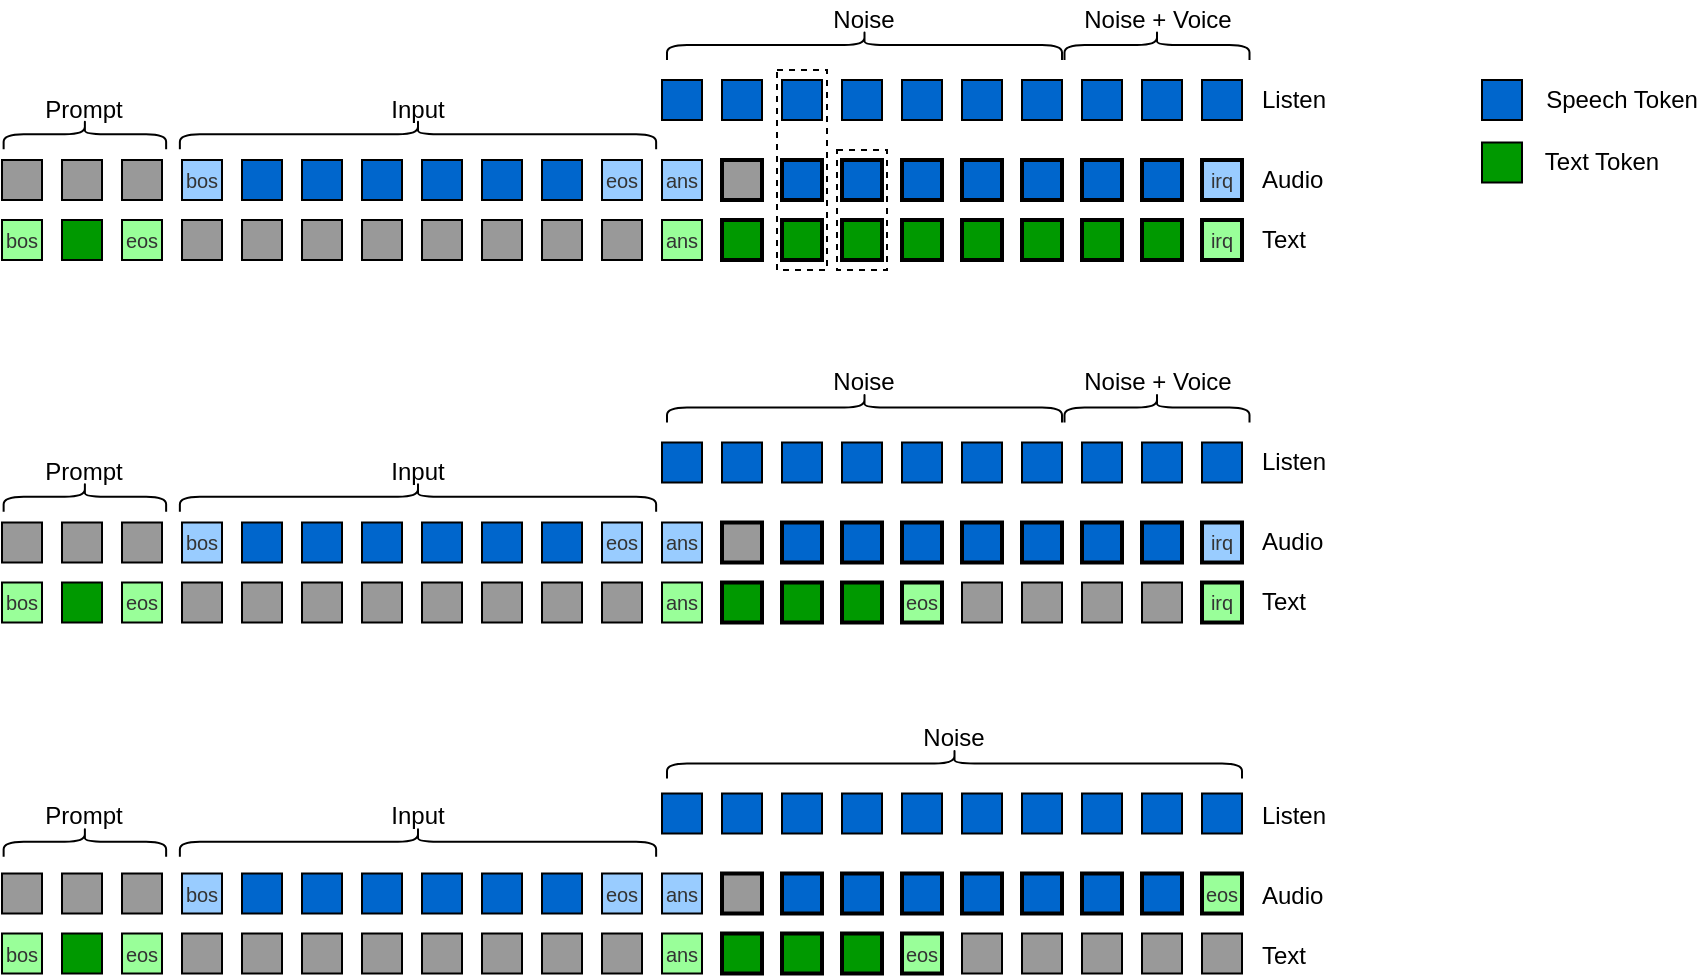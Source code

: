 <mxfile version="24.8.3">
  <diagram name="第 1 页" id="AQsxx5HiI37YiVtiz3A8">
    <mxGraphModel dx="1397" dy="763" grid="1" gridSize="10" guides="1" tooltips="1" connect="1" arrows="1" fold="1" page="1" pageScale="1" pageWidth="1000" pageHeight="1000" math="0" shadow="0">
      <root>
        <mxCell id="0" />
        <mxCell id="1" parent="0" />
        <mxCell id="IoLVsn3SAEE5KKtA4W2n-57" value="bos" style="rounded=0;whiteSpace=wrap;html=1;fillColor=#99CCFF;strokeColor=default;fontColor=#333333;fontSize=10;" vertex="1" parent="1">
          <mxGeometry x="120" y="170" width="20" height="20" as="geometry" />
        </mxCell>
        <mxCell id="IoLVsn3SAEE5KKtA4W2n-58" value="" style="rounded=0;whiteSpace=wrap;html=1;fillColor=#999999;strokeColor=default;fontColor=#333333;fontSize=10;" vertex="1" parent="1">
          <mxGeometry x="120" y="200" width="20" height="20" as="geometry" />
        </mxCell>
        <mxCell id="IoLVsn3SAEE5KKtA4W2n-59" value="" style="rounded=0;whiteSpace=wrap;html=1;fillColor=#999999;strokeColor=default;fontColor=#333333;fontSize=10;" vertex="1" parent="1">
          <mxGeometry x="150" y="200" width="20" height="20" as="geometry" />
        </mxCell>
        <mxCell id="IoLVsn3SAEE5KKtA4W2n-60" value="" style="rounded=0;whiteSpace=wrap;html=1;fillColor=#0066CC;strokeColor=default;fontColor=#333333;fontSize=10;" vertex="1" parent="1">
          <mxGeometry x="150" y="170" width="20" height="20" as="geometry" />
        </mxCell>
        <mxCell id="IoLVsn3SAEE5KKtA4W2n-61" value="" style="rounded=0;whiteSpace=wrap;html=1;fillColor=#0066CC;strokeColor=default;fontColor=#333333;fontSize=10;" vertex="1" parent="1">
          <mxGeometry x="180" y="170" width="20" height="20" as="geometry" />
        </mxCell>
        <mxCell id="IoLVsn3SAEE5KKtA4W2n-62" value="" style="rounded=0;whiteSpace=wrap;html=1;fillColor=#999999;strokeColor=default;fontColor=#333333;fontSize=10;" vertex="1" parent="1">
          <mxGeometry x="180" y="200" width="20" height="20" as="geometry" />
        </mxCell>
        <mxCell id="IoLVsn3SAEE5KKtA4W2n-63" value="" style="rounded=0;whiteSpace=wrap;html=1;fillColor=#999999;strokeColor=default;fontColor=#333333;fontSize=10;" vertex="1" parent="1">
          <mxGeometry x="210" y="200" width="20" height="20" as="geometry" />
        </mxCell>
        <mxCell id="IoLVsn3SAEE5KKtA4W2n-64" value="" style="rounded=0;whiteSpace=wrap;html=1;fillColor=#0066CC;strokeColor=default;fontColor=#333333;fontSize=10;" vertex="1" parent="1">
          <mxGeometry x="210" y="170" width="20" height="20" as="geometry" />
        </mxCell>
        <mxCell id="IoLVsn3SAEE5KKtA4W2n-65" value="" style="rounded=0;whiteSpace=wrap;html=1;fillColor=#0066CC;strokeColor=default;fontColor=#333333;fontSize=10;" vertex="1" parent="1">
          <mxGeometry x="240" y="170" width="20" height="20" as="geometry" />
        </mxCell>
        <mxCell id="IoLVsn3SAEE5KKtA4W2n-66" value="" style="rounded=0;whiteSpace=wrap;html=1;fillColor=#999999;strokeColor=default;fontColor=#333333;fontSize=10;" vertex="1" parent="1">
          <mxGeometry x="240" y="200" width="20" height="20" as="geometry" />
        </mxCell>
        <mxCell id="IoLVsn3SAEE5KKtA4W2n-67" value="" style="rounded=0;whiteSpace=wrap;html=1;fillColor=#999999;strokeColor=default;fontColor=#333333;fontSize=10;" vertex="1" parent="1">
          <mxGeometry x="270" y="200" width="20" height="20" as="geometry" />
        </mxCell>
        <mxCell id="IoLVsn3SAEE5KKtA4W2n-68" value="" style="rounded=0;whiteSpace=wrap;html=1;fillColor=#0066CC;strokeColor=default;fontColor=#333333;fontSize=10;" vertex="1" parent="1">
          <mxGeometry x="270" y="170" width="20" height="20" as="geometry" />
        </mxCell>
        <mxCell id="IoLVsn3SAEE5KKtA4W2n-69" value="" style="rounded=0;whiteSpace=wrap;html=1;fillColor=#0066CC;strokeColor=default;fontColor=#333333;fontSize=10;" vertex="1" parent="1">
          <mxGeometry x="300" y="170" width="20" height="20" as="geometry" />
        </mxCell>
        <mxCell id="IoLVsn3SAEE5KKtA4W2n-70" value="" style="rounded=0;whiteSpace=wrap;html=1;fillColor=#999999;strokeColor=default;fontColor=#333333;fontSize=10;" vertex="1" parent="1">
          <mxGeometry x="300" y="200" width="20" height="20" as="geometry" />
        </mxCell>
        <mxCell id="IoLVsn3SAEE5KKtA4W2n-71" value="" style="rounded=0;whiteSpace=wrap;html=1;fillColor=#999999;strokeColor=default;fontColor=#333333;fontSize=10;" vertex="1" parent="1">
          <mxGeometry x="330" y="200" width="20" height="20" as="geometry" />
        </mxCell>
        <mxCell id="IoLVsn3SAEE5KKtA4W2n-72" value="eos" style="rounded=0;whiteSpace=wrap;html=1;fillColor=#99CCFF;strokeColor=default;fontColor=#333333;fontSize=10;align=center;verticalAlign=middle;fontFamily=Helvetica;" vertex="1" parent="1">
          <mxGeometry x="330" y="170" width="20" height="20" as="geometry" />
        </mxCell>
        <mxCell id="IoLVsn3SAEE5KKtA4W2n-73" value="ans" style="rounded=0;whiteSpace=wrap;html=1;fillColor=#99CCFF;strokeColor=default;fontColor=#333333;fontSize=10;align=center;verticalAlign=middle;fontFamily=Helvetica;" vertex="1" parent="1">
          <mxGeometry x="360" y="170" width="20" height="20" as="geometry" />
        </mxCell>
        <mxCell id="IoLVsn3SAEE5KKtA4W2n-74" value="ans" style="rounded=0;whiteSpace=wrap;html=1;fillColor=#99FF99;strokeColor=default;fontColor=#333333;fontSize=10;" vertex="1" parent="1">
          <mxGeometry x="360" y="200" width="20" height="20" as="geometry" />
        </mxCell>
        <mxCell id="IoLVsn3SAEE5KKtA4W2n-75" value="" style="rounded=0;whiteSpace=wrap;html=1;fillColor=#009900;strokeColor=default;fontColor=#333333;fontSize=10;strokeWidth=2;" vertex="1" parent="1">
          <mxGeometry x="390" y="200" width="20" height="20" as="geometry" />
        </mxCell>
        <mxCell id="IoLVsn3SAEE5KKtA4W2n-76" value="" style="rounded=0;whiteSpace=wrap;html=1;fillColor=#999999;strokeColor=default;fontColor=#333333;fontSize=10;strokeWidth=2;" vertex="1" parent="1">
          <mxGeometry x="390" y="170" width="20" height="20" as="geometry" />
        </mxCell>
        <mxCell id="IoLVsn3SAEE5KKtA4W2n-85" value="" style="rounded=0;whiteSpace=wrap;html=1;fillColor=#0066CC;strokeColor=default;fontColor=#333333;fontSize=10;strokeWidth=2;" vertex="1" parent="1">
          <mxGeometry x="540" y="170" width="20" height="20" as="geometry" />
        </mxCell>
        <mxCell id="IoLVsn3SAEE5KKtA4W2n-86" value="" style="rounded=0;whiteSpace=wrap;html=1;fillColor=#009900;strokeColor=default;fontColor=#333333;fontSize=10;strokeWidth=2;" vertex="1" parent="1">
          <mxGeometry x="540" y="200" width="20" height="20" as="geometry" />
        </mxCell>
        <mxCell id="IoLVsn3SAEE5KKtA4W2n-87" value="" style="rounded=0;whiteSpace=wrap;html=1;fillColor=#009900;strokeColor=default;fontColor=#333333;fontSize=10;strokeWidth=2;" vertex="1" parent="1">
          <mxGeometry x="570" y="200" width="20" height="20" as="geometry" />
        </mxCell>
        <mxCell id="IoLVsn3SAEE5KKtA4W2n-88" value="" style="rounded=0;whiteSpace=wrap;html=1;fillColor=#0066CC;strokeColor=default;fontColor=#333333;fontSize=10;strokeWidth=2;" vertex="1" parent="1">
          <mxGeometry x="570" y="170" width="20" height="20" as="geometry" />
        </mxCell>
        <mxCell id="IoLVsn3SAEE5KKtA4W2n-89" value="" style="rounded=0;whiteSpace=wrap;html=1;fillColor=#0066CC;strokeColor=default;fontColor=#333333;fontSize=10;strokeWidth=2;" vertex="1" parent="1">
          <mxGeometry x="600" y="170" width="20" height="20" as="geometry" />
        </mxCell>
        <mxCell id="IoLVsn3SAEE5KKtA4W2n-110" value="" style="rounded=0;whiteSpace=wrap;html=1;fillColor=#009900;strokeColor=default;fontColor=#333333;fontSize=10;strokeWidth=2;" vertex="1" parent="1">
          <mxGeometry x="600" y="200" width="20" height="20" as="geometry" />
        </mxCell>
        <mxCell id="IoLVsn3SAEE5KKtA4W2n-111" value="irq" style="rounded=0;whiteSpace=wrap;html=1;fillColor=#99FF99;strokeColor=default;fontColor=#333333;fontSize=10;strokeWidth=2;" vertex="1" parent="1">
          <mxGeometry x="630" y="200" width="20" height="20" as="geometry" />
        </mxCell>
        <mxCell id="IoLVsn3SAEE5KKtA4W2n-113" value="" style="rounded=0;whiteSpace=wrap;html=1;fillColor=#0066CC;strokeColor=default;fontColor=#333333;fontSize=10;" vertex="1" parent="1">
          <mxGeometry x="390" y="130" width="20" height="20" as="geometry" />
        </mxCell>
        <mxCell id="IoLVsn3SAEE5KKtA4W2n-118" value="" style="rounded=0;whiteSpace=wrap;html=1;fillColor=#0066CC;strokeColor=default;fontColor=#333333;fontSize=10;" vertex="1" parent="1">
          <mxGeometry x="540" y="130" width="20" height="20" as="geometry" />
        </mxCell>
        <mxCell id="IoLVsn3SAEE5KKtA4W2n-119" value="" style="rounded=0;whiteSpace=wrap;html=1;fillColor=#0066CC;strokeColor=default;fontColor=#333333;fontSize=10;" vertex="1" parent="1">
          <mxGeometry x="570" y="130" width="20" height="20" as="geometry" />
        </mxCell>
        <mxCell id="IoLVsn3SAEE5KKtA4W2n-120" value="" style="rounded=0;whiteSpace=wrap;html=1;fillColor=#0066CC;strokeColor=default;fontColor=#333333;fontSize=10;" vertex="1" parent="1">
          <mxGeometry x="600" y="130" width="20" height="20" as="geometry" />
        </mxCell>
        <mxCell id="IoLVsn3SAEE5KKtA4W2n-121" value="" style="rounded=0;whiteSpace=wrap;html=1;fillColor=#0066CC;strokeColor=default;fontColor=#333333;fontSize=10;" vertex="1" parent="1">
          <mxGeometry x="630" y="130" width="20" height="20" as="geometry" />
        </mxCell>
        <mxCell id="IoLVsn3SAEE5KKtA4W2n-127" value="" style="shape=curlyBracket;whiteSpace=wrap;html=1;rounded=1;flipH=1;labelPosition=right;verticalLabelPosition=middle;align=left;verticalAlign=middle;rotation=-90;" vertex="1" parent="1">
          <mxGeometry x="453.75" y="13.75" width="15" height="197.5" as="geometry" />
        </mxCell>
        <mxCell id="IoLVsn3SAEE5KKtA4W2n-129" value="Noise" style="text;html=1;align=center;verticalAlign=middle;whiteSpace=wrap;rounded=0;" vertex="1" parent="1">
          <mxGeometry x="431.25" y="90" width="60" height="20" as="geometry" />
        </mxCell>
        <mxCell id="IoLVsn3SAEE5KKtA4W2n-130" value="" style="shape=curlyBracket;whiteSpace=wrap;html=1;rounded=1;flipH=1;labelPosition=right;verticalLabelPosition=middle;align=left;verticalAlign=middle;rotation=-90;" vertex="1" parent="1">
          <mxGeometry x="600" y="66.25" width="15" height="92.5" as="geometry" />
        </mxCell>
        <mxCell id="IoLVsn3SAEE5KKtA4W2n-131" value="Noise + Voice" style="text;html=1;align=center;verticalAlign=middle;whiteSpace=wrap;rounded=0;" vertex="1" parent="1">
          <mxGeometry x="557.5" y="90" width="100" height="20" as="geometry" />
        </mxCell>
        <mxCell id="IoLVsn3SAEE5KKtA4W2n-132" value="irq" style="rounded=0;whiteSpace=wrap;html=1;fillColor=#99CCFF;strokeColor=default;fontColor=#333333;fontSize=10;align=center;verticalAlign=middle;fontFamily=Helvetica;strokeWidth=2;" vertex="1" parent="1">
          <mxGeometry x="630" y="170" width="20" height="20" as="geometry" />
        </mxCell>
        <mxCell id="IoLVsn3SAEE5KKtA4W2n-133" value="bos" style="rounded=0;whiteSpace=wrap;html=1;fillColor=#99CCFF;strokeColor=default;fontColor=#333333;fontSize=10;align=center;verticalAlign=middle;fontFamily=Helvetica;" vertex="1" parent="1">
          <mxGeometry x="120" y="526.75" width="20" height="20" as="geometry" />
        </mxCell>
        <mxCell id="IoLVsn3SAEE5KKtA4W2n-134" value="" style="rounded=0;whiteSpace=wrap;html=1;fillColor=#999999;strokeColor=default;fontColor=#333333;fontSize=10;" vertex="1" parent="1">
          <mxGeometry x="120" y="556.75" width="20" height="20" as="geometry" />
        </mxCell>
        <mxCell id="IoLVsn3SAEE5KKtA4W2n-135" value="" style="rounded=0;whiteSpace=wrap;html=1;fillColor=#999999;strokeColor=default;fontColor=#333333;fontSize=10;" vertex="1" parent="1">
          <mxGeometry x="150" y="556.75" width="20" height="20" as="geometry" />
        </mxCell>
        <mxCell id="IoLVsn3SAEE5KKtA4W2n-136" value="" style="rounded=0;whiteSpace=wrap;html=1;fillColor=#0066CC;strokeColor=default;fontColor=#333333;fontSize=10;" vertex="1" parent="1">
          <mxGeometry x="150" y="526.75" width="20" height="20" as="geometry" />
        </mxCell>
        <mxCell id="IoLVsn3SAEE5KKtA4W2n-137" value="" style="rounded=0;whiteSpace=wrap;html=1;fillColor=#0066CC;strokeColor=default;fontColor=#333333;fontSize=10;" vertex="1" parent="1">
          <mxGeometry x="180" y="526.75" width="20" height="20" as="geometry" />
        </mxCell>
        <mxCell id="IoLVsn3SAEE5KKtA4W2n-138" value="" style="rounded=0;whiteSpace=wrap;html=1;fillColor=#999999;strokeColor=default;fontColor=#333333;fontSize=10;" vertex="1" parent="1">
          <mxGeometry x="180" y="556.75" width="20" height="20" as="geometry" />
        </mxCell>
        <mxCell id="IoLVsn3SAEE5KKtA4W2n-139" value="" style="rounded=0;whiteSpace=wrap;html=1;fillColor=#999999;strokeColor=default;fontColor=#333333;fontSize=10;" vertex="1" parent="1">
          <mxGeometry x="210" y="556.75" width="20" height="20" as="geometry" />
        </mxCell>
        <mxCell id="IoLVsn3SAEE5KKtA4W2n-140" value="" style="rounded=0;whiteSpace=wrap;html=1;fillColor=#0066CC;strokeColor=default;fontColor=#333333;fontSize=10;" vertex="1" parent="1">
          <mxGeometry x="210" y="526.75" width="20" height="20" as="geometry" />
        </mxCell>
        <mxCell id="IoLVsn3SAEE5KKtA4W2n-141" value="" style="rounded=0;whiteSpace=wrap;html=1;fillColor=#0066CC;strokeColor=default;fontColor=#333333;fontSize=10;" vertex="1" parent="1">
          <mxGeometry x="240" y="526.75" width="20" height="20" as="geometry" />
        </mxCell>
        <mxCell id="IoLVsn3SAEE5KKtA4W2n-142" value="" style="rounded=0;whiteSpace=wrap;html=1;fillColor=#999999;strokeColor=default;fontColor=#333333;fontSize=10;" vertex="1" parent="1">
          <mxGeometry x="240" y="556.75" width="20" height="20" as="geometry" />
        </mxCell>
        <mxCell id="IoLVsn3SAEE5KKtA4W2n-143" value="" style="rounded=0;whiteSpace=wrap;html=1;fillColor=#999999;strokeColor=default;fontColor=#333333;fontSize=10;" vertex="1" parent="1">
          <mxGeometry x="270" y="556.75" width="20" height="20" as="geometry" />
        </mxCell>
        <mxCell id="IoLVsn3SAEE5KKtA4W2n-144" value="" style="rounded=0;whiteSpace=wrap;html=1;fillColor=#0066CC;strokeColor=default;fontColor=#333333;fontSize=10;" vertex="1" parent="1">
          <mxGeometry x="270" y="526.75" width="20" height="20" as="geometry" />
        </mxCell>
        <mxCell id="IoLVsn3SAEE5KKtA4W2n-145" value="" style="rounded=0;whiteSpace=wrap;html=1;fillColor=#0066CC;strokeColor=default;fontColor=#333333;fontSize=10;" vertex="1" parent="1">
          <mxGeometry x="300" y="526.75" width="20" height="20" as="geometry" />
        </mxCell>
        <mxCell id="IoLVsn3SAEE5KKtA4W2n-146" value="" style="rounded=0;whiteSpace=wrap;html=1;fillColor=#999999;strokeColor=default;fontColor=#333333;fontSize=10;" vertex="1" parent="1">
          <mxGeometry x="300" y="556.75" width="20" height="20" as="geometry" />
        </mxCell>
        <mxCell id="IoLVsn3SAEE5KKtA4W2n-147" value="" style="rounded=0;whiteSpace=wrap;html=1;fillColor=#999999;strokeColor=default;fontColor=#333333;fontSize=10;" vertex="1" parent="1">
          <mxGeometry x="330" y="556.75" width="20" height="20" as="geometry" />
        </mxCell>
        <mxCell id="IoLVsn3SAEE5KKtA4W2n-148" value="eos" style="rounded=0;whiteSpace=wrap;html=1;fillColor=#99CCFF;strokeColor=default;fontColor=#333333;fontSize=10;align=center;verticalAlign=middle;fontFamily=Helvetica;" vertex="1" parent="1">
          <mxGeometry x="330" y="526.75" width="20" height="20" as="geometry" />
        </mxCell>
        <mxCell id="IoLVsn3SAEE5KKtA4W2n-149" value="ans" style="rounded=0;whiteSpace=wrap;html=1;fillColor=#99CCFF;strokeColor=default;fontColor=#333333;fontSize=10;align=center;verticalAlign=middle;fontFamily=Helvetica;" vertex="1" parent="1">
          <mxGeometry x="360" y="526.75" width="20" height="20" as="geometry" />
        </mxCell>
        <mxCell id="IoLVsn3SAEE5KKtA4W2n-150" value="ans" style="rounded=0;whiteSpace=wrap;html=1;fillColor=#99FF99;strokeColor=default;fontColor=#333333;fontSize=10;" vertex="1" parent="1">
          <mxGeometry x="360" y="556.75" width="20" height="20" as="geometry" />
        </mxCell>
        <mxCell id="IoLVsn3SAEE5KKtA4W2n-151" value="" style="rounded=0;whiteSpace=wrap;html=1;fillColor=#009900;strokeColor=default;fontColor=#333333;fontSize=10;strokeWidth=2;" vertex="1" parent="1">
          <mxGeometry x="390" y="556.75" width="20" height="20" as="geometry" />
        </mxCell>
        <mxCell id="IoLVsn3SAEE5KKtA4W2n-152" value="" style="rounded=0;whiteSpace=wrap;html=1;fillColor=#999999;strokeColor=default;fontColor=#333333;fontSize=10;strokeWidth=2;" vertex="1" parent="1">
          <mxGeometry x="390" y="526.75" width="20" height="20" as="geometry" />
        </mxCell>
        <mxCell id="IoLVsn3SAEE5KKtA4W2n-153" value="" style="rounded=0;whiteSpace=wrap;html=1;fillColor=#0066CC;strokeColor=default;fontColor=#333333;fontSize=10;strokeWidth=2;" vertex="1" parent="1">
          <mxGeometry x="420" y="526.75" width="20" height="20" as="geometry" />
        </mxCell>
        <mxCell id="IoLVsn3SAEE5KKtA4W2n-154" value="" style="rounded=0;whiteSpace=wrap;html=1;fillColor=#009900;strokeColor=default;fontColor=#333333;fontSize=10;strokeWidth=2;" vertex="1" parent="1">
          <mxGeometry x="420" y="556.75" width="20" height="20" as="geometry" />
        </mxCell>
        <mxCell id="IoLVsn3SAEE5KKtA4W2n-155" value="" style="rounded=0;whiteSpace=wrap;html=1;fillColor=#009900;strokeColor=default;fontColor=#333333;fontSize=10;strokeWidth=2;" vertex="1" parent="1">
          <mxGeometry x="450" y="556.75" width="20" height="20" as="geometry" />
        </mxCell>
        <mxCell id="IoLVsn3SAEE5KKtA4W2n-156" value="" style="rounded=0;whiteSpace=wrap;html=1;fillColor=#0066CC;strokeColor=default;fontColor=#333333;fontSize=10;strokeWidth=2;" vertex="1" parent="1">
          <mxGeometry x="450" y="526.75" width="20" height="20" as="geometry" />
        </mxCell>
        <mxCell id="IoLVsn3SAEE5KKtA4W2n-157" value="" style="rounded=0;whiteSpace=wrap;html=1;fillColor=#0066CC;strokeColor=default;fontColor=#333333;fontSize=10;strokeWidth=2;" vertex="1" parent="1">
          <mxGeometry x="480" y="526.75" width="20" height="20" as="geometry" />
        </mxCell>
        <mxCell id="IoLVsn3SAEE5KKtA4W2n-159" value="" style="rounded=0;whiteSpace=wrap;html=1;fillColor=#999999;strokeColor=default;fontColor=#333333;fontSize=10;align=center;verticalAlign=middle;fontFamily=Helvetica;" vertex="1" parent="1">
          <mxGeometry x="510" y="556.75" width="20" height="20" as="geometry" />
        </mxCell>
        <mxCell id="IoLVsn3SAEE5KKtA4W2n-160" value="" style="rounded=0;whiteSpace=wrap;html=1;fillColor=#0066CC;strokeColor=default;fontColor=#333333;fontSize=10;strokeWidth=2;" vertex="1" parent="1">
          <mxGeometry x="510" y="526.75" width="20" height="20" as="geometry" />
        </mxCell>
        <mxCell id="IoLVsn3SAEE5KKtA4W2n-161" value="" style="rounded=0;whiteSpace=wrap;html=1;fillColor=#0066CC;strokeColor=default;fontColor=#333333;fontSize=10;strokeWidth=2;" vertex="1" parent="1">
          <mxGeometry x="540" y="526.75" width="20" height="20" as="geometry" />
        </mxCell>
        <mxCell id="IoLVsn3SAEE5KKtA4W2n-162" value="" style="rounded=0;whiteSpace=wrap;html=1;fillColor=#999999;strokeColor=default;fontColor=#333333;fontSize=10;align=center;verticalAlign=middle;fontFamily=Helvetica;" vertex="1" parent="1">
          <mxGeometry x="540" y="556.75" width="20" height="20" as="geometry" />
        </mxCell>
        <mxCell id="IoLVsn3SAEE5KKtA4W2n-163" value="" style="rounded=0;whiteSpace=wrap;html=1;fillColor=#999999;strokeColor=default;fontColor=#333333;fontSize=10;align=center;verticalAlign=middle;fontFamily=Helvetica;" vertex="1" parent="1">
          <mxGeometry x="570" y="556.75" width="20" height="20" as="geometry" />
        </mxCell>
        <mxCell id="IoLVsn3SAEE5KKtA4W2n-164" value="" style="rounded=0;whiteSpace=wrap;html=1;fillColor=#0066CC;strokeColor=default;fontColor=#333333;fontSize=10;strokeWidth=2;" vertex="1" parent="1">
          <mxGeometry x="570" y="526.75" width="20" height="20" as="geometry" />
        </mxCell>
        <mxCell id="IoLVsn3SAEE5KKtA4W2n-165" value="" style="rounded=0;whiteSpace=wrap;html=1;fillColor=#0066CC;strokeColor=default;fontColor=#333333;fontSize=10;strokeWidth=2;" vertex="1" parent="1">
          <mxGeometry x="600" y="526.75" width="20" height="20" as="geometry" />
        </mxCell>
        <mxCell id="IoLVsn3SAEE5KKtA4W2n-166" value="" style="rounded=0;whiteSpace=wrap;html=1;fillColor=#999999;strokeColor=default;fontColor=#333333;fontSize=10;align=center;verticalAlign=middle;fontFamily=Helvetica;" vertex="1" parent="1">
          <mxGeometry x="600" y="556.75" width="20" height="20" as="geometry" />
        </mxCell>
        <mxCell id="IoLVsn3SAEE5KKtA4W2n-168" value="" style="rounded=0;whiteSpace=wrap;html=1;fillColor=#0066CC;strokeColor=default;fontColor=#333333;fontSize=10;" vertex="1" parent="1">
          <mxGeometry x="390" y="486.75" width="20" height="20" as="geometry" />
        </mxCell>
        <mxCell id="IoLVsn3SAEE5KKtA4W2n-169" value="" style="rounded=0;whiteSpace=wrap;html=1;fillColor=#0066CC;strokeColor=default;fontColor=#333333;fontSize=10;" vertex="1" parent="1">
          <mxGeometry x="420" y="486.75" width="20" height="20" as="geometry" />
        </mxCell>
        <mxCell id="IoLVsn3SAEE5KKtA4W2n-170" value="" style="rounded=0;whiteSpace=wrap;html=1;fillColor=#0066CC;strokeColor=default;fontColor=#333333;fontSize=10;" vertex="1" parent="1">
          <mxGeometry x="450" y="486.75" width="20" height="20" as="geometry" />
        </mxCell>
        <mxCell id="IoLVsn3SAEE5KKtA4W2n-171" value="" style="rounded=0;whiteSpace=wrap;html=1;fillColor=#0066CC;strokeColor=default;fontColor=#333333;fontSize=10;" vertex="1" parent="1">
          <mxGeometry x="480" y="486.75" width="20" height="20" as="geometry" />
        </mxCell>
        <mxCell id="IoLVsn3SAEE5KKtA4W2n-172" value="" style="rounded=0;whiteSpace=wrap;html=1;fillColor=#0066CC;strokeColor=default;fontColor=#333333;fontSize=10;" vertex="1" parent="1">
          <mxGeometry x="510" y="486.75" width="20" height="20" as="geometry" />
        </mxCell>
        <mxCell id="IoLVsn3SAEE5KKtA4W2n-173" value="" style="rounded=0;whiteSpace=wrap;html=1;fillColor=#0066CC;strokeColor=default;fontColor=#333333;fontSize=10;" vertex="1" parent="1">
          <mxGeometry x="540" y="486.75" width="20" height="20" as="geometry" />
        </mxCell>
        <mxCell id="IoLVsn3SAEE5KKtA4W2n-174" value="" style="rounded=0;whiteSpace=wrap;html=1;fillColor=#0066CC;strokeColor=default;fontColor=#333333;fontSize=10;" vertex="1" parent="1">
          <mxGeometry x="570" y="486.75" width="20" height="20" as="geometry" />
        </mxCell>
        <mxCell id="IoLVsn3SAEE5KKtA4W2n-175" value="" style="rounded=0;whiteSpace=wrap;html=1;fillColor=#0066CC;strokeColor=default;fontColor=#333333;fontSize=10;" vertex="1" parent="1">
          <mxGeometry x="600" y="486.75" width="20" height="20" as="geometry" />
        </mxCell>
        <mxCell id="IoLVsn3SAEE5KKtA4W2n-176" value="" style="rounded=0;whiteSpace=wrap;html=1;fillColor=#0066CC;strokeColor=default;fontColor=#333333;fontSize=10;" vertex="1" parent="1">
          <mxGeometry x="630" y="486.75" width="20" height="20" as="geometry" />
        </mxCell>
        <mxCell id="IoLVsn3SAEE5KKtA4W2n-177" value="" style="shape=curlyBracket;whiteSpace=wrap;html=1;rounded=1;flipH=1;labelPosition=right;verticalLabelPosition=middle;align=left;verticalAlign=middle;rotation=-90;" vertex="1" parent="1">
          <mxGeometry x="498.75" y="328" width="15" height="287.5" as="geometry" />
        </mxCell>
        <mxCell id="IoLVsn3SAEE5KKtA4W2n-178" value="Noise" style="text;html=1;align=center;verticalAlign=middle;whiteSpace=wrap;rounded=0;" vertex="1" parent="1">
          <mxGeometry x="476.25" y="449.25" width="60" height="20" as="geometry" />
        </mxCell>
        <mxCell id="IoLVsn3SAEE5KKtA4W2n-183" value="" style="rounded=0;whiteSpace=wrap;html=1;fillColor=#999999;strokeColor=default;fontColor=#333333;fontSize=10;align=center;verticalAlign=middle;fontFamily=Helvetica;" vertex="1" parent="1">
          <mxGeometry x="630" y="556.75" width="20" height="20" as="geometry" />
        </mxCell>
        <mxCell id="IoLVsn3SAEE5KKtA4W2n-184" value="eos" style="rounded=0;whiteSpace=wrap;html=1;fillColor=#99FF99;strokeColor=default;fontColor=#333333;fontSize=10;align=center;verticalAlign=middle;fontFamily=Helvetica;strokeWidth=2;" vertex="1" parent="1">
          <mxGeometry x="630" y="526.75" width="20" height="20" as="geometry" />
        </mxCell>
        <mxCell id="IoLVsn3SAEE5KKtA4W2n-185" value="" style="rounded=0;whiteSpace=wrap;html=1;fillColor=#0066CC;strokeColor=default;fontColor=#333333;fontSize=10;" vertex="1" parent="1">
          <mxGeometry x="360" y="130" width="20" height="20" as="geometry" />
        </mxCell>
        <mxCell id="IoLVsn3SAEE5KKtA4W2n-186" value="" style="rounded=0;whiteSpace=wrap;html=1;fillColor=#0066CC;strokeColor=default;fontColor=#333333;fontSize=10;" vertex="1" parent="1">
          <mxGeometry x="360" y="486.75" width="20" height="20" as="geometry" />
        </mxCell>
        <mxCell id="IoLVsn3SAEE5KKtA4W2n-196" value="eos" style="rounded=0;whiteSpace=wrap;html=1;fillColor=#99FF99;strokeColor=default;fontColor=#333333;fontSize=10;strokeWidth=2;" vertex="1" parent="1">
          <mxGeometry x="480" y="556.75" width="20" height="20" as="geometry" />
        </mxCell>
        <mxCell id="IoLVsn3SAEE5KKtA4W2n-197" value="" style="rounded=0;whiteSpace=wrap;html=1;fillColor=#009900;strokeColor=default;fontColor=#333333;fontSize=10;" vertex="1" parent="1">
          <mxGeometry x="770" y="161.25" width="20" height="20" as="geometry" />
        </mxCell>
        <mxCell id="IoLVsn3SAEE5KKtA4W2n-198" value="" style="rounded=0;whiteSpace=wrap;html=1;fillColor=#0066CC;strokeColor=default;fontColor=#333333;fontSize=10;" vertex="1" parent="1">
          <mxGeometry x="770" y="130" width="20" height="20" as="geometry" />
        </mxCell>
        <mxCell id="IoLVsn3SAEE5KKtA4W2n-199" value="Text Token" style="text;html=1;align=center;verticalAlign=middle;whiteSpace=wrap;rounded=0;" vertex="1" parent="1">
          <mxGeometry x="800" y="161.25" width="60" height="20" as="geometry" />
        </mxCell>
        <mxCell id="IoLVsn3SAEE5KKtA4W2n-200" value="Speech Token" style="text;html=1;align=center;verticalAlign=middle;whiteSpace=wrap;rounded=0;" vertex="1" parent="1">
          <mxGeometry x="800" y="130" width="80" height="20" as="geometry" />
        </mxCell>
        <mxCell id="IoLVsn3SAEE5KKtA4W2n-201" value="eos" style="rounded=0;whiteSpace=wrap;html=1;fillColor=#99FF99;strokeColor=default;fontColor=#333333;fontSize=10;align=center;verticalAlign=middle;fontFamily=Helvetica;" vertex="1" parent="1">
          <mxGeometry x="90" y="200" width="20" height="20" as="geometry" />
        </mxCell>
        <mxCell id="IoLVsn3SAEE5KKtA4W2n-202" value="" style="rounded=0;whiteSpace=wrap;html=1;fillColor=#009900;strokeColor=default;fontColor=#333333;fontSize=10;" vertex="1" parent="1">
          <mxGeometry x="60" y="200" width="20" height="20" as="geometry" />
        </mxCell>
        <mxCell id="IoLVsn3SAEE5KKtA4W2n-203" value="bos" style="rounded=0;whiteSpace=wrap;html=1;fillColor=#99FF99;strokeColor=default;fontColor=#333333;fontSize=10;align=center;verticalAlign=middle;fontFamily=Helvetica;" vertex="1" parent="1">
          <mxGeometry x="30" y="200" width="20" height="20" as="geometry" />
        </mxCell>
        <mxCell id="IoLVsn3SAEE5KKtA4W2n-204" value="" style="rounded=0;whiteSpace=wrap;html=1;fillColor=#999999;strokeColor=default;fontColor=#333333;fontSize=10;" vertex="1" parent="1">
          <mxGeometry x="30" y="170" width="20" height="20" as="geometry" />
        </mxCell>
        <mxCell id="IoLVsn3SAEE5KKtA4W2n-205" value="" style="rounded=0;whiteSpace=wrap;html=1;fillColor=#999999;strokeColor=default;fontColor=#333333;fontSize=10;" vertex="1" parent="1">
          <mxGeometry x="60" y="170" width="20" height="20" as="geometry" />
        </mxCell>
        <mxCell id="IoLVsn3SAEE5KKtA4W2n-206" value="" style="rounded=0;whiteSpace=wrap;html=1;fillColor=#999999;strokeColor=default;fontColor=#333333;fontSize=10;" vertex="1" parent="1">
          <mxGeometry x="90" y="170" width="20" height="20" as="geometry" />
        </mxCell>
        <mxCell id="IoLVsn3SAEE5KKtA4W2n-207" value="eos" style="rounded=0;whiteSpace=wrap;html=1;fillColor=#99FF99;strokeColor=default;fontColor=#333333;fontSize=10;align=center;verticalAlign=middle;fontFamily=Helvetica;" vertex="1" parent="1">
          <mxGeometry x="90" y="556.75" width="20" height="20" as="geometry" />
        </mxCell>
        <mxCell id="IoLVsn3SAEE5KKtA4W2n-208" value="" style="rounded=0;whiteSpace=wrap;html=1;fillColor=#009900;strokeColor=default;fontColor=#333333;fontSize=10;" vertex="1" parent="1">
          <mxGeometry x="60" y="556.75" width="20" height="20" as="geometry" />
        </mxCell>
        <mxCell id="IoLVsn3SAEE5KKtA4W2n-209" value="bos" style="rounded=0;whiteSpace=wrap;html=1;fillColor=#99FF99;strokeColor=default;fontColor=#333333;fontSize=10;align=center;verticalAlign=middle;fontFamily=Helvetica;" vertex="1" parent="1">
          <mxGeometry x="30" y="556.75" width="20" height="20" as="geometry" />
        </mxCell>
        <mxCell id="IoLVsn3SAEE5KKtA4W2n-210" value="" style="rounded=0;whiteSpace=wrap;html=1;fillColor=#999999;strokeColor=default;fontColor=#333333;fontSize=10;" vertex="1" parent="1">
          <mxGeometry x="30" y="526.75" width="20" height="20" as="geometry" />
        </mxCell>
        <mxCell id="IoLVsn3SAEE5KKtA4W2n-211" value="" style="rounded=0;whiteSpace=wrap;html=1;fillColor=#999999;strokeColor=default;fontColor=#333333;fontSize=10;" vertex="1" parent="1">
          <mxGeometry x="60" y="526.75" width="20" height="20" as="geometry" />
        </mxCell>
        <mxCell id="IoLVsn3SAEE5KKtA4W2n-212" value="" style="rounded=0;whiteSpace=wrap;html=1;fillColor=#999999;strokeColor=default;fontColor=#333333;fontSize=10;" vertex="1" parent="1">
          <mxGeometry x="90" y="526.75" width="20" height="20" as="geometry" />
        </mxCell>
        <mxCell id="IoLVsn3SAEE5KKtA4W2n-213" value="" style="shape=curlyBracket;whiteSpace=wrap;html=1;rounded=1;flipH=1;labelPosition=right;verticalLabelPosition=middle;align=left;verticalAlign=middle;rotation=-90;" vertex="1" parent="1">
          <mxGeometry x="63.94" y="116.44" width="15" height="81.25" as="geometry" />
        </mxCell>
        <mxCell id="IoLVsn3SAEE5KKtA4W2n-214" value="Prompt" style="text;html=1;align=center;verticalAlign=middle;whiteSpace=wrap;rounded=0;" vertex="1" parent="1">
          <mxGeometry x="41.44" y="134.57" width="60" height="20" as="geometry" />
        </mxCell>
        <mxCell id="IoLVsn3SAEE5KKtA4W2n-215" value="" style="shape=curlyBracket;whiteSpace=wrap;html=1;rounded=1;flipH=1;labelPosition=right;verticalLabelPosition=middle;align=left;verticalAlign=middle;rotation=-90;" vertex="1" parent="1">
          <mxGeometry x="230.5" y="38" width="15" height="238.13" as="geometry" />
        </mxCell>
        <mxCell id="IoLVsn3SAEE5KKtA4W2n-216" value="Input" style="text;html=1;align=center;verticalAlign=middle;whiteSpace=wrap;rounded=0;" vertex="1" parent="1">
          <mxGeometry x="208" y="134.57" width="60" height="20" as="geometry" />
        </mxCell>
        <mxCell id="IoLVsn3SAEE5KKtA4W2n-217" value="" style="shape=curlyBracket;whiteSpace=wrap;html=1;rounded=1;flipH=1;labelPosition=right;verticalLabelPosition=middle;align=left;verticalAlign=middle;rotation=-90;" vertex="1" parent="1">
          <mxGeometry x="63.94" y="470.19" width="15" height="81.25" as="geometry" />
        </mxCell>
        <mxCell id="IoLVsn3SAEE5KKtA4W2n-218" value="Prompt" style="text;html=1;align=center;verticalAlign=middle;whiteSpace=wrap;rounded=0;" vertex="1" parent="1">
          <mxGeometry x="41.44" y="488.32" width="60" height="20" as="geometry" />
        </mxCell>
        <mxCell id="IoLVsn3SAEE5KKtA4W2n-219" value="" style="shape=curlyBracket;whiteSpace=wrap;html=1;rounded=1;flipH=1;labelPosition=right;verticalLabelPosition=middle;align=left;verticalAlign=middle;rotation=-90;" vertex="1" parent="1">
          <mxGeometry x="230.5" y="391.75" width="15" height="238.13" as="geometry" />
        </mxCell>
        <mxCell id="IoLVsn3SAEE5KKtA4W2n-220" value="Input" style="text;html=1;align=center;verticalAlign=middle;whiteSpace=wrap;rounded=0;" vertex="1" parent="1">
          <mxGeometry x="208" y="488.32" width="60" height="20" as="geometry" />
        </mxCell>
        <mxCell id="IoLVsn3SAEE5KKtA4W2n-420" value="bos" style="rounded=0;whiteSpace=wrap;html=1;fillColor=#99CCFF;strokeColor=default;fontColor=#333333;fontSize=10;" vertex="1" parent="1">
          <mxGeometry x="120" y="351.25" width="20" height="20" as="geometry" />
        </mxCell>
        <mxCell id="IoLVsn3SAEE5KKtA4W2n-421" value="" style="rounded=0;whiteSpace=wrap;html=1;fillColor=#999999;strokeColor=default;fontColor=#333333;fontSize=10;" vertex="1" parent="1">
          <mxGeometry x="120" y="381.25" width="20" height="20" as="geometry" />
        </mxCell>
        <mxCell id="IoLVsn3SAEE5KKtA4W2n-422" value="" style="rounded=0;whiteSpace=wrap;html=1;fillColor=#999999;strokeColor=default;fontColor=#333333;fontSize=10;" vertex="1" parent="1">
          <mxGeometry x="150" y="381.25" width="20" height="20" as="geometry" />
        </mxCell>
        <mxCell id="IoLVsn3SAEE5KKtA4W2n-423" value="" style="rounded=0;whiteSpace=wrap;html=1;fillColor=#0066CC;strokeColor=default;fontColor=#333333;fontSize=10;" vertex="1" parent="1">
          <mxGeometry x="150" y="351.25" width="20" height="20" as="geometry" />
        </mxCell>
        <mxCell id="IoLVsn3SAEE5KKtA4W2n-424" value="" style="rounded=0;whiteSpace=wrap;html=1;fillColor=#0066CC;strokeColor=default;fontColor=#333333;fontSize=10;" vertex="1" parent="1">
          <mxGeometry x="180" y="351.25" width="20" height="20" as="geometry" />
        </mxCell>
        <mxCell id="IoLVsn3SAEE5KKtA4W2n-425" value="" style="rounded=0;whiteSpace=wrap;html=1;fillColor=#999999;strokeColor=default;fontColor=#333333;fontSize=10;" vertex="1" parent="1">
          <mxGeometry x="180" y="381.25" width="20" height="20" as="geometry" />
        </mxCell>
        <mxCell id="IoLVsn3SAEE5KKtA4W2n-426" value="" style="rounded=0;whiteSpace=wrap;html=1;fillColor=#999999;strokeColor=default;fontColor=#333333;fontSize=10;" vertex="1" parent="1">
          <mxGeometry x="210" y="381.25" width="20" height="20" as="geometry" />
        </mxCell>
        <mxCell id="IoLVsn3SAEE5KKtA4W2n-427" value="" style="rounded=0;whiteSpace=wrap;html=1;fillColor=#0066CC;strokeColor=default;fontColor=#333333;fontSize=10;" vertex="1" parent="1">
          <mxGeometry x="210" y="351.25" width="20" height="20" as="geometry" />
        </mxCell>
        <mxCell id="IoLVsn3SAEE5KKtA4W2n-428" value="" style="rounded=0;whiteSpace=wrap;html=1;fillColor=#0066CC;strokeColor=default;fontColor=#333333;fontSize=10;" vertex="1" parent="1">
          <mxGeometry x="240" y="351.25" width="20" height="20" as="geometry" />
        </mxCell>
        <mxCell id="IoLVsn3SAEE5KKtA4W2n-429" value="" style="rounded=0;whiteSpace=wrap;html=1;fillColor=#999999;strokeColor=default;fontColor=#333333;fontSize=10;" vertex="1" parent="1">
          <mxGeometry x="240" y="381.25" width="20" height="20" as="geometry" />
        </mxCell>
        <mxCell id="IoLVsn3SAEE5KKtA4W2n-430" value="" style="rounded=0;whiteSpace=wrap;html=1;fillColor=#999999;strokeColor=default;fontColor=#333333;fontSize=10;" vertex="1" parent="1">
          <mxGeometry x="270" y="381.25" width="20" height="20" as="geometry" />
        </mxCell>
        <mxCell id="IoLVsn3SAEE5KKtA4W2n-431" value="" style="rounded=0;whiteSpace=wrap;html=1;fillColor=#0066CC;strokeColor=default;fontColor=#333333;fontSize=10;" vertex="1" parent="1">
          <mxGeometry x="270" y="351.25" width="20" height="20" as="geometry" />
        </mxCell>
        <mxCell id="IoLVsn3SAEE5KKtA4W2n-432" value="" style="rounded=0;whiteSpace=wrap;html=1;fillColor=#0066CC;strokeColor=default;fontColor=#333333;fontSize=10;" vertex="1" parent="1">
          <mxGeometry x="300" y="351.25" width="20" height="20" as="geometry" />
        </mxCell>
        <mxCell id="IoLVsn3SAEE5KKtA4W2n-433" value="" style="rounded=0;whiteSpace=wrap;html=1;fillColor=#999999;strokeColor=default;fontColor=#333333;fontSize=10;" vertex="1" parent="1">
          <mxGeometry x="300" y="381.25" width="20" height="20" as="geometry" />
        </mxCell>
        <mxCell id="IoLVsn3SAEE5KKtA4W2n-434" value="" style="rounded=0;whiteSpace=wrap;html=1;fillColor=#999999;strokeColor=default;fontColor=#333333;fontSize=10;" vertex="1" parent="1">
          <mxGeometry x="330" y="381.25" width="20" height="20" as="geometry" />
        </mxCell>
        <mxCell id="IoLVsn3SAEE5KKtA4W2n-435" value="eos" style="rounded=0;whiteSpace=wrap;html=1;fillColor=#99CCFF;strokeColor=default;fontColor=#333333;fontSize=10;align=center;verticalAlign=middle;fontFamily=Helvetica;" vertex="1" parent="1">
          <mxGeometry x="330" y="351.25" width="20" height="20" as="geometry" />
        </mxCell>
        <mxCell id="IoLVsn3SAEE5KKtA4W2n-436" value="ans" style="rounded=0;whiteSpace=wrap;html=1;fillColor=#99CCFF;strokeColor=default;fontColor=#333333;fontSize=10;align=center;verticalAlign=middle;fontFamily=Helvetica;" vertex="1" parent="1">
          <mxGeometry x="360" y="351.25" width="20" height="20" as="geometry" />
        </mxCell>
        <mxCell id="IoLVsn3SAEE5KKtA4W2n-437" value="ans" style="rounded=0;whiteSpace=wrap;html=1;fillColor=#99FF99;strokeColor=default;fontColor=#333333;fontSize=10;" vertex="1" parent="1">
          <mxGeometry x="360" y="381.25" width="20" height="20" as="geometry" />
        </mxCell>
        <mxCell id="IoLVsn3SAEE5KKtA4W2n-438" value="" style="rounded=0;whiteSpace=wrap;html=1;fillColor=#009900;strokeColor=default;fontColor=#333333;fontSize=10;strokeWidth=2;" vertex="1" parent="1">
          <mxGeometry x="390" y="381.25" width="20" height="20" as="geometry" />
        </mxCell>
        <mxCell id="IoLVsn3SAEE5KKtA4W2n-439" value="" style="rounded=0;whiteSpace=wrap;html=1;fillColor=#999999;strokeColor=default;fontColor=#333333;fontSize=10;strokeWidth=2;" vertex="1" parent="1">
          <mxGeometry x="390" y="351.25" width="20" height="20" as="geometry" />
        </mxCell>
        <mxCell id="IoLVsn3SAEE5KKtA4W2n-440" value="" style="rounded=0;whiteSpace=wrap;html=1;fillColor=#0066CC;strokeColor=default;fontColor=#333333;fontSize=10;strokeWidth=2;" vertex="1" parent="1">
          <mxGeometry x="540" y="351.25" width="20" height="20" as="geometry" />
        </mxCell>
        <mxCell id="IoLVsn3SAEE5KKtA4W2n-443" value="" style="rounded=0;whiteSpace=wrap;html=1;fillColor=#0066CC;strokeColor=default;fontColor=#333333;fontSize=10;strokeWidth=2;" vertex="1" parent="1">
          <mxGeometry x="570" y="351.25" width="20" height="20" as="geometry" />
        </mxCell>
        <mxCell id="IoLVsn3SAEE5KKtA4W2n-444" value="" style="rounded=0;whiteSpace=wrap;html=1;fillColor=#0066CC;strokeColor=default;fontColor=#333333;fontSize=10;strokeWidth=2;" vertex="1" parent="1">
          <mxGeometry x="600" y="351.25" width="20" height="20" as="geometry" />
        </mxCell>
        <mxCell id="IoLVsn3SAEE5KKtA4W2n-446" value="irq" style="rounded=0;whiteSpace=wrap;html=1;fillColor=#99FF99;strokeColor=default;fontColor=#333333;fontSize=10;strokeWidth=2;" vertex="1" parent="1">
          <mxGeometry x="630" y="381.25" width="20" height="20" as="geometry" />
        </mxCell>
        <mxCell id="IoLVsn3SAEE5KKtA4W2n-447" value="" style="rounded=0;whiteSpace=wrap;html=1;fillColor=#0066CC;strokeColor=default;fontColor=#333333;fontSize=10;" vertex="1" parent="1">
          <mxGeometry x="390" y="311.25" width="20" height="20" as="geometry" />
        </mxCell>
        <mxCell id="IoLVsn3SAEE5KKtA4W2n-448" value="" style="rounded=0;whiteSpace=wrap;html=1;fillColor=#0066CC;strokeColor=default;fontColor=#333333;fontSize=10;" vertex="1" parent="1">
          <mxGeometry x="540" y="311.25" width="20" height="20" as="geometry" />
        </mxCell>
        <mxCell id="IoLVsn3SAEE5KKtA4W2n-449" value="" style="rounded=0;whiteSpace=wrap;html=1;fillColor=#0066CC;strokeColor=default;fontColor=#333333;fontSize=10;" vertex="1" parent="1">
          <mxGeometry x="570" y="311.25" width="20" height="20" as="geometry" />
        </mxCell>
        <mxCell id="IoLVsn3SAEE5KKtA4W2n-450" value="" style="rounded=0;whiteSpace=wrap;html=1;fillColor=#0066CC;strokeColor=default;fontColor=#333333;fontSize=10;" vertex="1" parent="1">
          <mxGeometry x="600" y="311.25" width="20" height="20" as="geometry" />
        </mxCell>
        <mxCell id="IoLVsn3SAEE5KKtA4W2n-451" value="" style="rounded=0;whiteSpace=wrap;html=1;fillColor=#0066CC;strokeColor=default;fontColor=#333333;fontSize=10;" vertex="1" parent="1">
          <mxGeometry x="630" y="311.25" width="20" height="20" as="geometry" />
        </mxCell>
        <mxCell id="IoLVsn3SAEE5KKtA4W2n-452" value="" style="shape=curlyBracket;whiteSpace=wrap;html=1;rounded=1;flipH=1;labelPosition=right;verticalLabelPosition=middle;align=left;verticalAlign=middle;rotation=-90;" vertex="1" parent="1">
          <mxGeometry x="453.75" y="195" width="15" height="197.5" as="geometry" />
        </mxCell>
        <mxCell id="IoLVsn3SAEE5KKtA4W2n-453" value="Noise" style="text;html=1;align=center;verticalAlign=middle;whiteSpace=wrap;rounded=0;" vertex="1" parent="1">
          <mxGeometry x="431.25" y="271.25" width="60" height="20" as="geometry" />
        </mxCell>
        <mxCell id="IoLVsn3SAEE5KKtA4W2n-454" value="" style="shape=curlyBracket;whiteSpace=wrap;html=1;rounded=1;flipH=1;labelPosition=right;verticalLabelPosition=middle;align=left;verticalAlign=middle;rotation=-90;" vertex="1" parent="1">
          <mxGeometry x="600" y="247.5" width="15" height="92.5" as="geometry" />
        </mxCell>
        <mxCell id="IoLVsn3SAEE5KKtA4W2n-455" value="Noise + Voice" style="text;html=1;align=center;verticalAlign=middle;whiteSpace=wrap;rounded=0;" vertex="1" parent="1">
          <mxGeometry x="557.5" y="271.25" width="100" height="20" as="geometry" />
        </mxCell>
        <mxCell id="IoLVsn3SAEE5KKtA4W2n-456" value="irq" style="rounded=0;whiteSpace=wrap;html=1;fillColor=#99CCFF;strokeColor=default;fontColor=#333333;fontSize=10;align=center;verticalAlign=middle;fontFamily=Helvetica;strokeWidth=2;" vertex="1" parent="1">
          <mxGeometry x="630" y="351.25" width="20" height="20" as="geometry" />
        </mxCell>
        <mxCell id="IoLVsn3SAEE5KKtA4W2n-457" value="" style="rounded=0;whiteSpace=wrap;html=1;fillColor=#0066CC;strokeColor=default;fontColor=#333333;fontSize=10;" vertex="1" parent="1">
          <mxGeometry x="360" y="311.25" width="20" height="20" as="geometry" />
        </mxCell>
        <mxCell id="IoLVsn3SAEE5KKtA4W2n-458" value="eos" style="rounded=0;whiteSpace=wrap;html=1;fillColor=#99FF99;strokeColor=default;fontColor=#333333;fontSize=10;align=center;verticalAlign=middle;fontFamily=Helvetica;" vertex="1" parent="1">
          <mxGeometry x="90" y="381.25" width="20" height="20" as="geometry" />
        </mxCell>
        <mxCell id="IoLVsn3SAEE5KKtA4W2n-459" value="" style="rounded=0;whiteSpace=wrap;html=1;fillColor=#009900;strokeColor=default;fontColor=#333333;fontSize=10;" vertex="1" parent="1">
          <mxGeometry x="60" y="381.25" width="20" height="20" as="geometry" />
        </mxCell>
        <mxCell id="IoLVsn3SAEE5KKtA4W2n-460" value="bos" style="rounded=0;whiteSpace=wrap;html=1;fillColor=#99FF99;strokeColor=default;fontColor=#333333;fontSize=10;align=center;verticalAlign=middle;fontFamily=Helvetica;" vertex="1" parent="1">
          <mxGeometry x="30" y="381.25" width="20" height="20" as="geometry" />
        </mxCell>
        <mxCell id="IoLVsn3SAEE5KKtA4W2n-461" value="" style="rounded=0;whiteSpace=wrap;html=1;fillColor=#999999;strokeColor=default;fontColor=#333333;fontSize=10;" vertex="1" parent="1">
          <mxGeometry x="30" y="351.25" width="20" height="20" as="geometry" />
        </mxCell>
        <mxCell id="IoLVsn3SAEE5KKtA4W2n-462" value="" style="rounded=0;whiteSpace=wrap;html=1;fillColor=#999999;strokeColor=default;fontColor=#333333;fontSize=10;" vertex="1" parent="1">
          <mxGeometry x="60" y="351.25" width="20" height="20" as="geometry" />
        </mxCell>
        <mxCell id="IoLVsn3SAEE5KKtA4W2n-463" value="" style="rounded=0;whiteSpace=wrap;html=1;fillColor=#999999;strokeColor=default;fontColor=#333333;fontSize=10;" vertex="1" parent="1">
          <mxGeometry x="90" y="351.25" width="20" height="20" as="geometry" />
        </mxCell>
        <mxCell id="IoLVsn3SAEE5KKtA4W2n-464" value="" style="shape=curlyBracket;whiteSpace=wrap;html=1;rounded=1;flipH=1;labelPosition=right;verticalLabelPosition=middle;align=left;verticalAlign=middle;rotation=-90;" vertex="1" parent="1">
          <mxGeometry x="63.94" y="297.69" width="15" height="81.25" as="geometry" />
        </mxCell>
        <mxCell id="IoLVsn3SAEE5KKtA4W2n-465" value="Prompt" style="text;html=1;align=center;verticalAlign=middle;whiteSpace=wrap;rounded=0;" vertex="1" parent="1">
          <mxGeometry x="41.44" y="315.82" width="60" height="20" as="geometry" />
        </mxCell>
        <mxCell id="IoLVsn3SAEE5KKtA4W2n-466" value="" style="shape=curlyBracket;whiteSpace=wrap;html=1;rounded=1;flipH=1;labelPosition=right;verticalLabelPosition=middle;align=left;verticalAlign=middle;rotation=-90;" vertex="1" parent="1">
          <mxGeometry x="230.5" y="219.25" width="15" height="238.13" as="geometry" />
        </mxCell>
        <mxCell id="IoLVsn3SAEE5KKtA4W2n-467" value="Input" style="text;html=1;align=center;verticalAlign=middle;whiteSpace=wrap;rounded=0;" vertex="1" parent="1">
          <mxGeometry x="208" y="315.82" width="60" height="20" as="geometry" />
        </mxCell>
        <mxCell id="IoLVsn3SAEE5KKtA4W2n-469" value="" style="rounded=0;whiteSpace=wrap;html=1;fillColor=#0066CC;strokeColor=default;fontColor=#333333;fontSize=10;strokeWidth=2;" vertex="1" parent="1">
          <mxGeometry x="420" y="351.25" width="20" height="20" as="geometry" />
        </mxCell>
        <mxCell id="IoLVsn3SAEE5KKtA4W2n-470" value="" style="rounded=0;whiteSpace=wrap;html=1;fillColor=#009900;strokeColor=default;fontColor=#333333;fontSize=10;strokeWidth=2;" vertex="1" parent="1">
          <mxGeometry x="420" y="381.25" width="20" height="20" as="geometry" />
        </mxCell>
        <mxCell id="IoLVsn3SAEE5KKtA4W2n-471" value="" style="rounded=0;whiteSpace=wrap;html=1;fillColor=#009900;strokeColor=default;fontColor=#333333;fontSize=10;strokeWidth=2;" vertex="1" parent="1">
          <mxGeometry x="450" y="381.25" width="20" height="20" as="geometry" />
        </mxCell>
        <mxCell id="IoLVsn3SAEE5KKtA4W2n-472" value="" style="rounded=0;whiteSpace=wrap;html=1;fillColor=#0066CC;strokeColor=default;fontColor=#333333;fontSize=10;strokeWidth=2;" vertex="1" parent="1">
          <mxGeometry x="450" y="351.25" width="20" height="20" as="geometry" />
        </mxCell>
        <mxCell id="IoLVsn3SAEE5KKtA4W2n-473" value="" style="rounded=0;whiteSpace=wrap;html=1;fillColor=#0066CC;strokeColor=default;fontColor=#333333;fontSize=10;strokeWidth=2;" vertex="1" parent="1">
          <mxGeometry x="480" y="351.25" width="20" height="20" as="geometry" />
        </mxCell>
        <mxCell id="IoLVsn3SAEE5KKtA4W2n-476" value="" style="rounded=0;whiteSpace=wrap;html=1;fillColor=#0066CC;strokeColor=default;fontColor=#333333;fontSize=10;strokeWidth=2;" vertex="1" parent="1">
          <mxGeometry x="510" y="351.25" width="20" height="20" as="geometry" />
        </mxCell>
        <mxCell id="IoLVsn3SAEE5KKtA4W2n-477" value="" style="rounded=0;whiteSpace=wrap;html=1;fillColor=#0066CC;strokeColor=default;fontColor=#333333;fontSize=10;" vertex="1" parent="1">
          <mxGeometry x="420" y="311.25" width="20" height="20" as="geometry" />
        </mxCell>
        <mxCell id="IoLVsn3SAEE5KKtA4W2n-478" value="" style="rounded=0;whiteSpace=wrap;html=1;fillColor=#0066CC;strokeColor=default;fontColor=#333333;fontSize=10;" vertex="1" parent="1">
          <mxGeometry x="450" y="311.25" width="20" height="20" as="geometry" />
        </mxCell>
        <mxCell id="IoLVsn3SAEE5KKtA4W2n-479" value="" style="rounded=0;whiteSpace=wrap;html=1;fillColor=#0066CC;strokeColor=default;fontColor=#333333;fontSize=10;" vertex="1" parent="1">
          <mxGeometry x="480" y="311.25" width="20" height="20" as="geometry" />
        </mxCell>
        <mxCell id="IoLVsn3SAEE5KKtA4W2n-480" value="" style="rounded=0;whiteSpace=wrap;html=1;fillColor=#0066CC;strokeColor=default;fontColor=#333333;fontSize=10;" vertex="1" parent="1">
          <mxGeometry x="510" y="311.25" width="20" height="20" as="geometry" />
        </mxCell>
        <mxCell id="IoLVsn3SAEE5KKtA4W2n-77" value="" style="rounded=0;whiteSpace=wrap;html=1;fillColor=#0066CC;strokeColor=default;fontColor=#333333;fontSize=10;strokeWidth=2;" vertex="1" parent="1">
          <mxGeometry x="420" y="170" width="20" height="20" as="geometry" />
        </mxCell>
        <mxCell id="IoLVsn3SAEE5KKtA4W2n-78" value="" style="rounded=0;whiteSpace=wrap;html=1;fillColor=#009900;strokeColor=default;fontColor=#333333;fontSize=10;strokeWidth=2;" vertex="1" parent="1">
          <mxGeometry x="420" y="200" width="20" height="20" as="geometry" />
        </mxCell>
        <mxCell id="IoLVsn3SAEE5KKtA4W2n-79" value="" style="rounded=0;whiteSpace=wrap;html=1;fillColor=#009900;strokeColor=default;fontColor=#333333;fontSize=10;strokeWidth=2;" vertex="1" parent="1">
          <mxGeometry x="450" y="200" width="20" height="20" as="geometry" />
        </mxCell>
        <mxCell id="IoLVsn3SAEE5KKtA4W2n-80" value="" style="rounded=0;whiteSpace=wrap;html=1;fillColor=#0066CC;strokeColor=default;fontColor=#333333;fontSize=10;strokeWidth=2;" vertex="1" parent="1">
          <mxGeometry x="450" y="170" width="20" height="20" as="geometry" />
        </mxCell>
        <mxCell id="IoLVsn3SAEE5KKtA4W2n-81" value="" style="rounded=0;whiteSpace=wrap;html=1;fillColor=#0066CC;strokeColor=default;fontColor=#333333;fontSize=10;strokeWidth=2;" vertex="1" parent="1">
          <mxGeometry x="480" y="170" width="20" height="20" as="geometry" />
        </mxCell>
        <mxCell id="IoLVsn3SAEE5KKtA4W2n-82" value="" style="rounded=0;whiteSpace=wrap;html=1;fillColor=#009900;strokeColor=default;fontColor=#333333;fontSize=10;strokeWidth=2;" vertex="1" parent="1">
          <mxGeometry x="480" y="200" width="20" height="20" as="geometry" />
        </mxCell>
        <mxCell id="IoLVsn3SAEE5KKtA4W2n-83" value="" style="rounded=0;whiteSpace=wrap;html=1;fillColor=#009900;strokeColor=default;fontColor=#333333;fontSize=10;strokeWidth=2;" vertex="1" parent="1">
          <mxGeometry x="510" y="200" width="20" height="20" as="geometry" />
        </mxCell>
        <mxCell id="IoLVsn3SAEE5KKtA4W2n-84" value="" style="rounded=0;whiteSpace=wrap;html=1;fillColor=#0066CC;strokeColor=default;fontColor=#333333;fontSize=10;strokeWidth=2;" vertex="1" parent="1">
          <mxGeometry x="510" y="170" width="20" height="20" as="geometry" />
        </mxCell>
        <mxCell id="IoLVsn3SAEE5KKtA4W2n-114" value="" style="rounded=0;whiteSpace=wrap;html=1;fillColor=#0066CC;strokeColor=default;fontColor=#333333;fontSize=10;" vertex="1" parent="1">
          <mxGeometry x="420" y="130" width="20" height="20" as="geometry" />
        </mxCell>
        <mxCell id="IoLVsn3SAEE5KKtA4W2n-115" value="" style="rounded=0;whiteSpace=wrap;html=1;fillColor=#0066CC;strokeColor=default;fontColor=#333333;fontSize=10;" vertex="1" parent="1">
          <mxGeometry x="450" y="130" width="20" height="20" as="geometry" />
        </mxCell>
        <mxCell id="IoLVsn3SAEE5KKtA4W2n-116" value="" style="rounded=0;whiteSpace=wrap;html=1;fillColor=#0066CC;strokeColor=default;fontColor=#333333;fontSize=10;" vertex="1" parent="1">
          <mxGeometry x="480" y="130" width="20" height="20" as="geometry" />
        </mxCell>
        <mxCell id="IoLVsn3SAEE5KKtA4W2n-117" value="" style="rounded=0;whiteSpace=wrap;html=1;fillColor=#0066CC;strokeColor=default;fontColor=#333333;fontSize=10;" vertex="1" parent="1">
          <mxGeometry x="510" y="130" width="20" height="20" as="geometry" />
        </mxCell>
        <mxCell id="IoLVsn3SAEE5KKtA4W2n-187" value="" style="rounded=0;whiteSpace=wrap;html=1;fillColor=none;dashed=1;" vertex="1" parent="1">
          <mxGeometry x="417.5" y="125" width="25" height="100" as="geometry" />
        </mxCell>
        <mxCell id="IoLVsn3SAEE5KKtA4W2n-190" value="" style="rounded=0;whiteSpace=wrap;html=1;fillColor=none;dashed=1;" vertex="1" parent="1">
          <mxGeometry x="447.5" y="165" width="25" height="60" as="geometry" />
        </mxCell>
        <mxCell id="IoLVsn3SAEE5KKtA4W2n-483" value="" style="rounded=0;whiteSpace=wrap;html=1;fillColor=#999999;strokeColor=default;fontColor=#333333;fontSize=10;align=center;verticalAlign=middle;fontFamily=Helvetica;" vertex="1" parent="1">
          <mxGeometry x="510" y="381.25" width="20" height="20" as="geometry" />
        </mxCell>
        <mxCell id="IoLVsn3SAEE5KKtA4W2n-484" value="" style="rounded=0;whiteSpace=wrap;html=1;fillColor=#999999;strokeColor=default;fontColor=#333333;fontSize=10;align=center;verticalAlign=middle;fontFamily=Helvetica;" vertex="1" parent="1">
          <mxGeometry x="540" y="381.25" width="20" height="20" as="geometry" />
        </mxCell>
        <mxCell id="IoLVsn3SAEE5KKtA4W2n-485" value="" style="rounded=0;whiteSpace=wrap;html=1;fillColor=#999999;strokeColor=default;fontColor=#333333;fontSize=10;align=center;verticalAlign=middle;fontFamily=Helvetica;" vertex="1" parent="1">
          <mxGeometry x="570" y="381.25" width="20" height="20" as="geometry" />
        </mxCell>
        <mxCell id="IoLVsn3SAEE5KKtA4W2n-486" value="" style="rounded=0;whiteSpace=wrap;html=1;fillColor=#999999;strokeColor=default;fontColor=#333333;fontSize=10;align=center;verticalAlign=middle;fontFamily=Helvetica;" vertex="1" parent="1">
          <mxGeometry x="600" y="381.25" width="20" height="20" as="geometry" />
        </mxCell>
        <mxCell id="IoLVsn3SAEE5KKtA4W2n-487" value="eos" style="rounded=0;whiteSpace=wrap;html=1;fillColor=#99FF99;strokeColor=default;fontColor=#333333;fontSize=10;strokeWidth=2;" vertex="1" parent="1">
          <mxGeometry x="480" y="381.25" width="20" height="20" as="geometry" />
        </mxCell>
        <mxCell id="IoLVsn3SAEE5KKtA4W2n-488" value="Listen" style="text;html=1;align=left;verticalAlign=middle;whiteSpace=wrap;rounded=0;" vertex="1" parent="1">
          <mxGeometry x="657.5" y="130" width="40" height="20" as="geometry" />
        </mxCell>
        <mxCell id="IoLVsn3SAEE5KKtA4W2n-489" value="Audio" style="text;html=1;align=left;verticalAlign=middle;whiteSpace=wrap;rounded=0;" vertex="1" parent="1">
          <mxGeometry x="657.5" y="170" width="40" height="20" as="geometry" />
        </mxCell>
        <mxCell id="IoLVsn3SAEE5KKtA4W2n-490" value="Text" style="text;html=1;align=left;verticalAlign=middle;whiteSpace=wrap;rounded=0;" vertex="1" parent="1">
          <mxGeometry x="657.5" y="200" width="40" height="20" as="geometry" />
        </mxCell>
        <mxCell id="IoLVsn3SAEE5KKtA4W2n-491" value="Listen" style="text;html=1;align=left;verticalAlign=middle;whiteSpace=wrap;rounded=0;" vertex="1" parent="1">
          <mxGeometry x="657.5" y="311.25" width="40" height="20" as="geometry" />
        </mxCell>
        <mxCell id="IoLVsn3SAEE5KKtA4W2n-492" value="Audio" style="text;html=1;align=left;verticalAlign=middle;whiteSpace=wrap;rounded=0;" vertex="1" parent="1">
          <mxGeometry x="657.5" y="351.25" width="40" height="20" as="geometry" />
        </mxCell>
        <mxCell id="IoLVsn3SAEE5KKtA4W2n-493" value="Text" style="text;html=1;align=left;verticalAlign=middle;whiteSpace=wrap;rounded=0;" vertex="1" parent="1">
          <mxGeometry x="657.5" y="381.25" width="40" height="20" as="geometry" />
        </mxCell>
        <mxCell id="IoLVsn3SAEE5KKtA4W2n-494" value="Listen" style="text;html=1;align=left;verticalAlign=middle;whiteSpace=wrap;rounded=0;" vertex="1" parent="1">
          <mxGeometry x="657.5" y="488.32" width="40" height="20" as="geometry" />
        </mxCell>
        <mxCell id="IoLVsn3SAEE5KKtA4W2n-495" value="Audio" style="text;html=1;align=left;verticalAlign=middle;whiteSpace=wrap;rounded=0;" vertex="1" parent="1">
          <mxGeometry x="657.5" y="528.32" width="40" height="20" as="geometry" />
        </mxCell>
        <mxCell id="IoLVsn3SAEE5KKtA4W2n-496" value="Text" style="text;html=1;align=left;verticalAlign=middle;whiteSpace=wrap;rounded=0;" vertex="1" parent="1">
          <mxGeometry x="657.5" y="558.32" width="40" height="20" as="geometry" />
        </mxCell>
      </root>
    </mxGraphModel>
  </diagram>
</mxfile>
